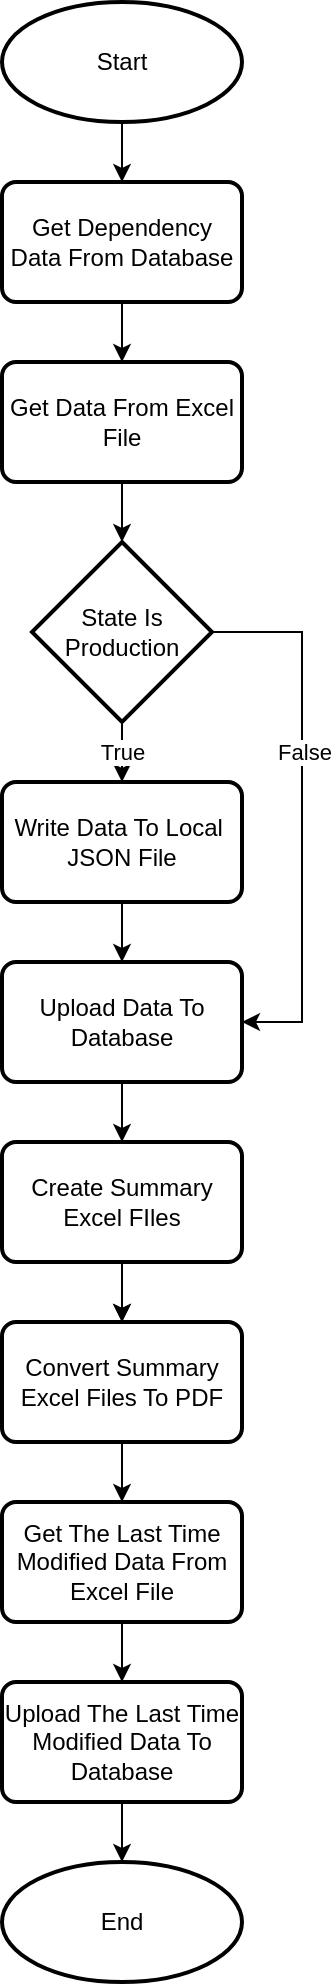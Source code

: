 <mxfile version="17.4.6" type="github">
  <diagram id="C5RBs43oDa-KdzZeNtuy" name="Page-1">
    <mxGraphModel dx="1278" dy="579" grid="1" gridSize="10" guides="1" tooltips="1" connect="1" arrows="1" fold="1" page="1" pageScale="1" pageWidth="827" pageHeight="1169" math="0" shadow="0">
      <root>
        <mxCell id="WIyWlLk6GJQsqaUBKTNV-0" />
        <mxCell id="WIyWlLk6GJQsqaUBKTNV-1" parent="WIyWlLk6GJQsqaUBKTNV-0" />
        <mxCell id="fipF97CPCVczOdriheHF-10" style="edgeStyle=orthogonalEdgeStyle;rounded=0;orthogonalLoop=1;jettySize=auto;html=1;" parent="WIyWlLk6GJQsqaUBKTNV-1" source="fipF97CPCVczOdriheHF-1" target="fipF97CPCVczOdriheHF-3" edge="1">
          <mxGeometry relative="1" as="geometry" />
        </mxCell>
        <mxCell id="fipF97CPCVczOdriheHF-1" value="Start" style="strokeWidth=2;html=1;shape=mxgraph.flowchart.start_1;whiteSpace=wrap;" parent="WIyWlLk6GJQsqaUBKTNV-1" vertex="1">
          <mxGeometry x="30" y="30" width="120" height="60" as="geometry" />
        </mxCell>
        <mxCell id="fipF97CPCVczOdriheHF-11" style="edgeStyle=orthogonalEdgeStyle;rounded=0;orthogonalLoop=1;jettySize=auto;html=1;" parent="WIyWlLk6GJQsqaUBKTNV-1" source="fipF97CPCVczOdriheHF-3" target="fipF97CPCVczOdriheHF-4" edge="1">
          <mxGeometry relative="1" as="geometry" />
        </mxCell>
        <mxCell id="fipF97CPCVczOdriheHF-3" value="Get Dependency Data From Database" style="rounded=1;whiteSpace=wrap;html=1;absoluteArcSize=1;arcSize=14;strokeWidth=2;" parent="WIyWlLk6GJQsqaUBKTNV-1" vertex="1">
          <mxGeometry x="30" y="120" width="120" height="60" as="geometry" />
        </mxCell>
        <mxCell id="fipF97CPCVczOdriheHF-12" style="edgeStyle=orthogonalEdgeStyle;rounded=0;orthogonalLoop=1;jettySize=auto;html=1;" parent="WIyWlLk6GJQsqaUBKTNV-1" source="fipF97CPCVczOdriheHF-4" target="fipF97CPCVczOdriheHF-6" edge="1">
          <mxGeometry relative="1" as="geometry" />
        </mxCell>
        <mxCell id="fipF97CPCVczOdriheHF-4" value="Get Data From Excel File" style="rounded=1;whiteSpace=wrap;html=1;absoluteArcSize=1;arcSize=14;strokeWidth=2;" parent="WIyWlLk6GJQsqaUBKTNV-1" vertex="1">
          <mxGeometry x="30" y="210" width="120" height="60" as="geometry" />
        </mxCell>
        <mxCell id="fipF97CPCVczOdriheHF-13" value="True" style="edgeStyle=orthogonalEdgeStyle;rounded=0;orthogonalLoop=1;jettySize=auto;html=1;" parent="WIyWlLk6GJQsqaUBKTNV-1" source="fipF97CPCVczOdriheHF-6" target="fipF97CPCVczOdriheHF-7" edge="1">
          <mxGeometry relative="1" as="geometry">
            <Array as="points">
              <mxPoint x="90" y="400" />
              <mxPoint x="90" y="400" />
            </Array>
          </mxGeometry>
        </mxCell>
        <mxCell id="fipF97CPCVczOdriheHF-15" style="edgeStyle=orthogonalEdgeStyle;rounded=0;orthogonalLoop=1;jettySize=auto;html=1;entryX=1;entryY=0.5;entryDx=0;entryDy=0;" parent="WIyWlLk6GJQsqaUBKTNV-1" source="fipF97CPCVczOdriheHF-6" target="fipF97CPCVczOdriheHF-8" edge="1">
          <mxGeometry relative="1" as="geometry">
            <Array as="points">
              <mxPoint x="180" y="345" />
              <mxPoint x="180" y="540" />
            </Array>
          </mxGeometry>
        </mxCell>
        <mxCell id="fipF97CPCVczOdriheHF-17" value="False" style="edgeLabel;html=1;align=center;verticalAlign=middle;resizable=0;points=[];" parent="fipF97CPCVczOdriheHF-15" vertex="1" connectable="0">
          <mxGeometry x="-0.227" y="1" relative="1" as="geometry">
            <mxPoint as="offset" />
          </mxGeometry>
        </mxCell>
        <mxCell id="fipF97CPCVczOdriheHF-6" value="State Is Production" style="strokeWidth=2;html=1;shape=mxgraph.flowchart.decision;whiteSpace=wrap;" parent="WIyWlLk6GJQsqaUBKTNV-1" vertex="1">
          <mxGeometry x="45" y="300" width="90" height="90" as="geometry" />
        </mxCell>
        <mxCell id="fipF97CPCVczOdriheHF-14" style="edgeStyle=orthogonalEdgeStyle;rounded=0;orthogonalLoop=1;jettySize=auto;html=1;entryX=0.5;entryY=0;entryDx=0;entryDy=0;" parent="WIyWlLk6GJQsqaUBKTNV-1" source="fipF97CPCVczOdriheHF-7" target="fipF97CPCVczOdriheHF-8" edge="1">
          <mxGeometry relative="1" as="geometry" />
        </mxCell>
        <mxCell id="fipF97CPCVczOdriheHF-7" value="Write Data To Local&amp;nbsp; JSON File" style="rounded=1;whiteSpace=wrap;html=1;absoluteArcSize=1;arcSize=14;strokeWidth=2;" parent="WIyWlLk6GJQsqaUBKTNV-1" vertex="1">
          <mxGeometry x="30" y="420" width="120" height="60" as="geometry" />
        </mxCell>
        <mxCell id="fipF97CPCVczOdriheHF-19" style="edgeStyle=orthogonalEdgeStyle;rounded=0;orthogonalLoop=1;jettySize=auto;html=1;" parent="WIyWlLk6GJQsqaUBKTNV-1" source="fipF97CPCVczOdriheHF-8" target="fipF97CPCVczOdriheHF-18" edge="1">
          <mxGeometry relative="1" as="geometry" />
        </mxCell>
        <mxCell id="fipF97CPCVczOdriheHF-8" value="Upload Data To Database" style="rounded=1;whiteSpace=wrap;html=1;absoluteArcSize=1;arcSize=14;strokeWidth=2;" parent="WIyWlLk6GJQsqaUBKTNV-1" vertex="1">
          <mxGeometry x="30" y="510" width="120" height="60" as="geometry" />
        </mxCell>
        <mxCell id="fipF97CPCVczOdriheHF-22" style="edgeStyle=orthogonalEdgeStyle;rounded=0;orthogonalLoop=1;jettySize=auto;html=1;" parent="WIyWlLk6GJQsqaUBKTNV-1" source="fipF97CPCVczOdriheHF-18" target="fipF97CPCVczOdriheHF-20" edge="1">
          <mxGeometry relative="1" as="geometry" />
        </mxCell>
        <mxCell id="fipF97CPCVczOdriheHF-23" value="" style="edgeStyle=orthogonalEdgeStyle;rounded=0;orthogonalLoop=1;jettySize=auto;html=1;" parent="WIyWlLk6GJQsqaUBKTNV-1" source="fipF97CPCVczOdriheHF-18" target="fipF97CPCVczOdriheHF-20" edge="1">
          <mxGeometry relative="1" as="geometry" />
        </mxCell>
        <mxCell id="fipF97CPCVczOdriheHF-18" value="Create Summary Excel FIles" style="rounded=1;whiteSpace=wrap;html=1;absoluteArcSize=1;arcSize=14;strokeWidth=2;" parent="WIyWlLk6GJQsqaUBKTNV-1" vertex="1">
          <mxGeometry x="30" y="600" width="120" height="60" as="geometry" />
        </mxCell>
        <mxCell id="fipF97CPCVczOdriheHF-26" style="edgeStyle=orthogonalEdgeStyle;rounded=0;orthogonalLoop=1;jettySize=auto;html=1;entryX=0.5;entryY=0;entryDx=0;entryDy=0;" parent="WIyWlLk6GJQsqaUBKTNV-1" source="fipF97CPCVczOdriheHF-20" target="fipF97CPCVczOdriheHF-24" edge="1">
          <mxGeometry relative="1" as="geometry" />
        </mxCell>
        <mxCell id="fipF97CPCVczOdriheHF-20" value="Convert Summary Excel Files To PDF" style="rounded=1;whiteSpace=wrap;html=1;absoluteArcSize=1;arcSize=14;strokeWidth=2;" parent="WIyWlLk6GJQsqaUBKTNV-1" vertex="1">
          <mxGeometry x="30" y="690" width="120" height="60" as="geometry" />
        </mxCell>
        <mxCell id="fipF97CPCVczOdriheHF-28" style="edgeStyle=orthogonalEdgeStyle;rounded=0;orthogonalLoop=1;jettySize=auto;html=1;" parent="WIyWlLk6GJQsqaUBKTNV-1" source="fipF97CPCVczOdriheHF-24" target="fipF97CPCVczOdriheHF-27" edge="1">
          <mxGeometry relative="1" as="geometry" />
        </mxCell>
        <mxCell id="fipF97CPCVczOdriheHF-24" value="Get The Last Time Modified Data From Excel File" style="rounded=1;whiteSpace=wrap;html=1;absoluteArcSize=1;arcSize=14;strokeWidth=2;" parent="WIyWlLk6GJQsqaUBKTNV-1" vertex="1">
          <mxGeometry x="30" y="780" width="120" height="60" as="geometry" />
        </mxCell>
        <mxCell id="C_8NGJ5ddNS3SidLj7i6-0" style="edgeStyle=orthogonalEdgeStyle;rounded=0;orthogonalLoop=1;jettySize=auto;html=1;" edge="1" parent="WIyWlLk6GJQsqaUBKTNV-1" source="fipF97CPCVczOdriheHF-27" target="fipF97CPCVczOdriheHF-29">
          <mxGeometry relative="1" as="geometry" />
        </mxCell>
        <mxCell id="fipF97CPCVczOdriheHF-27" value="Upload The Last Time Modified Data To Database" style="rounded=1;whiteSpace=wrap;html=1;absoluteArcSize=1;arcSize=14;strokeWidth=2;" parent="WIyWlLk6GJQsqaUBKTNV-1" vertex="1">
          <mxGeometry x="30" y="870" width="120" height="60" as="geometry" />
        </mxCell>
        <mxCell id="fipF97CPCVczOdriheHF-29" value="End" style="strokeWidth=2;html=1;shape=mxgraph.flowchart.start_1;whiteSpace=wrap;" parent="WIyWlLk6GJQsqaUBKTNV-1" vertex="1">
          <mxGeometry x="30" y="960" width="120" height="60" as="geometry" />
        </mxCell>
      </root>
    </mxGraphModel>
  </diagram>
</mxfile>
